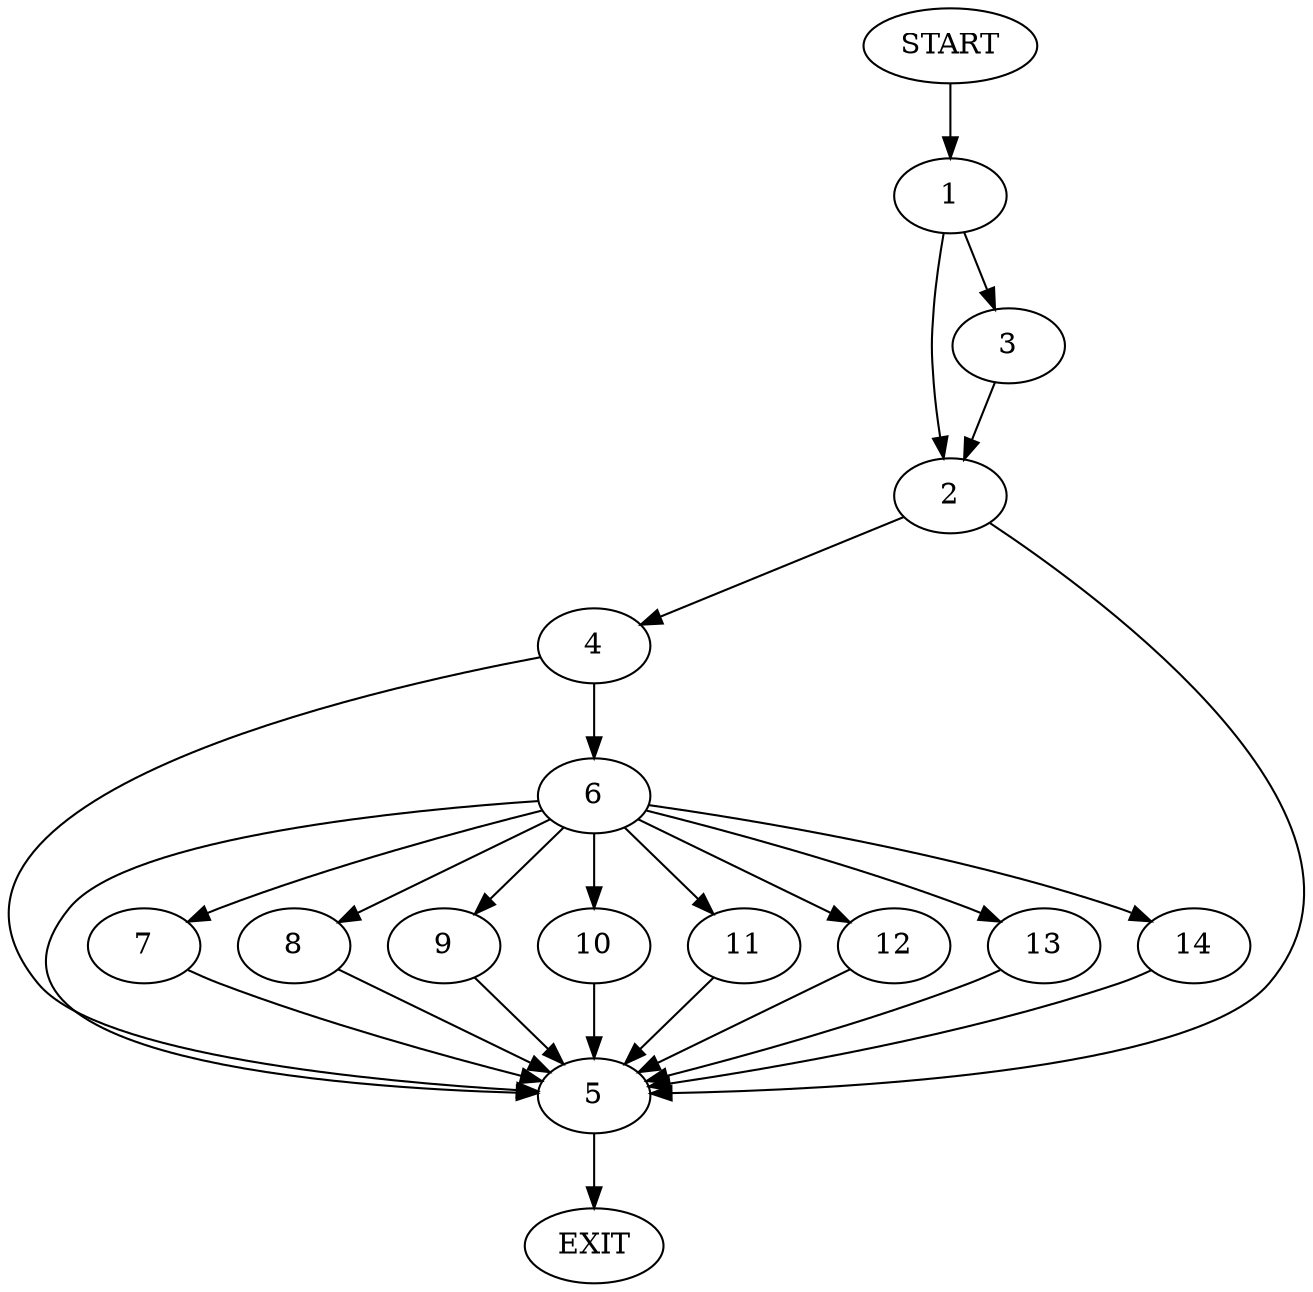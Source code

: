 digraph {
0 [label="START"]
15 [label="EXIT"]
0 -> 1
1 -> 2
1 -> 3
2 -> 4
2 -> 5
3 -> 2
5 -> 15
4 -> 5
4 -> 6
6 -> 7
6 -> 8
6 -> 5
6 -> 9
6 -> 10
6 -> 11
6 -> 12
6 -> 13
6 -> 14
11 -> 5
14 -> 5
9 -> 5
12 -> 5
10 -> 5
13 -> 5
8 -> 5
7 -> 5
}
